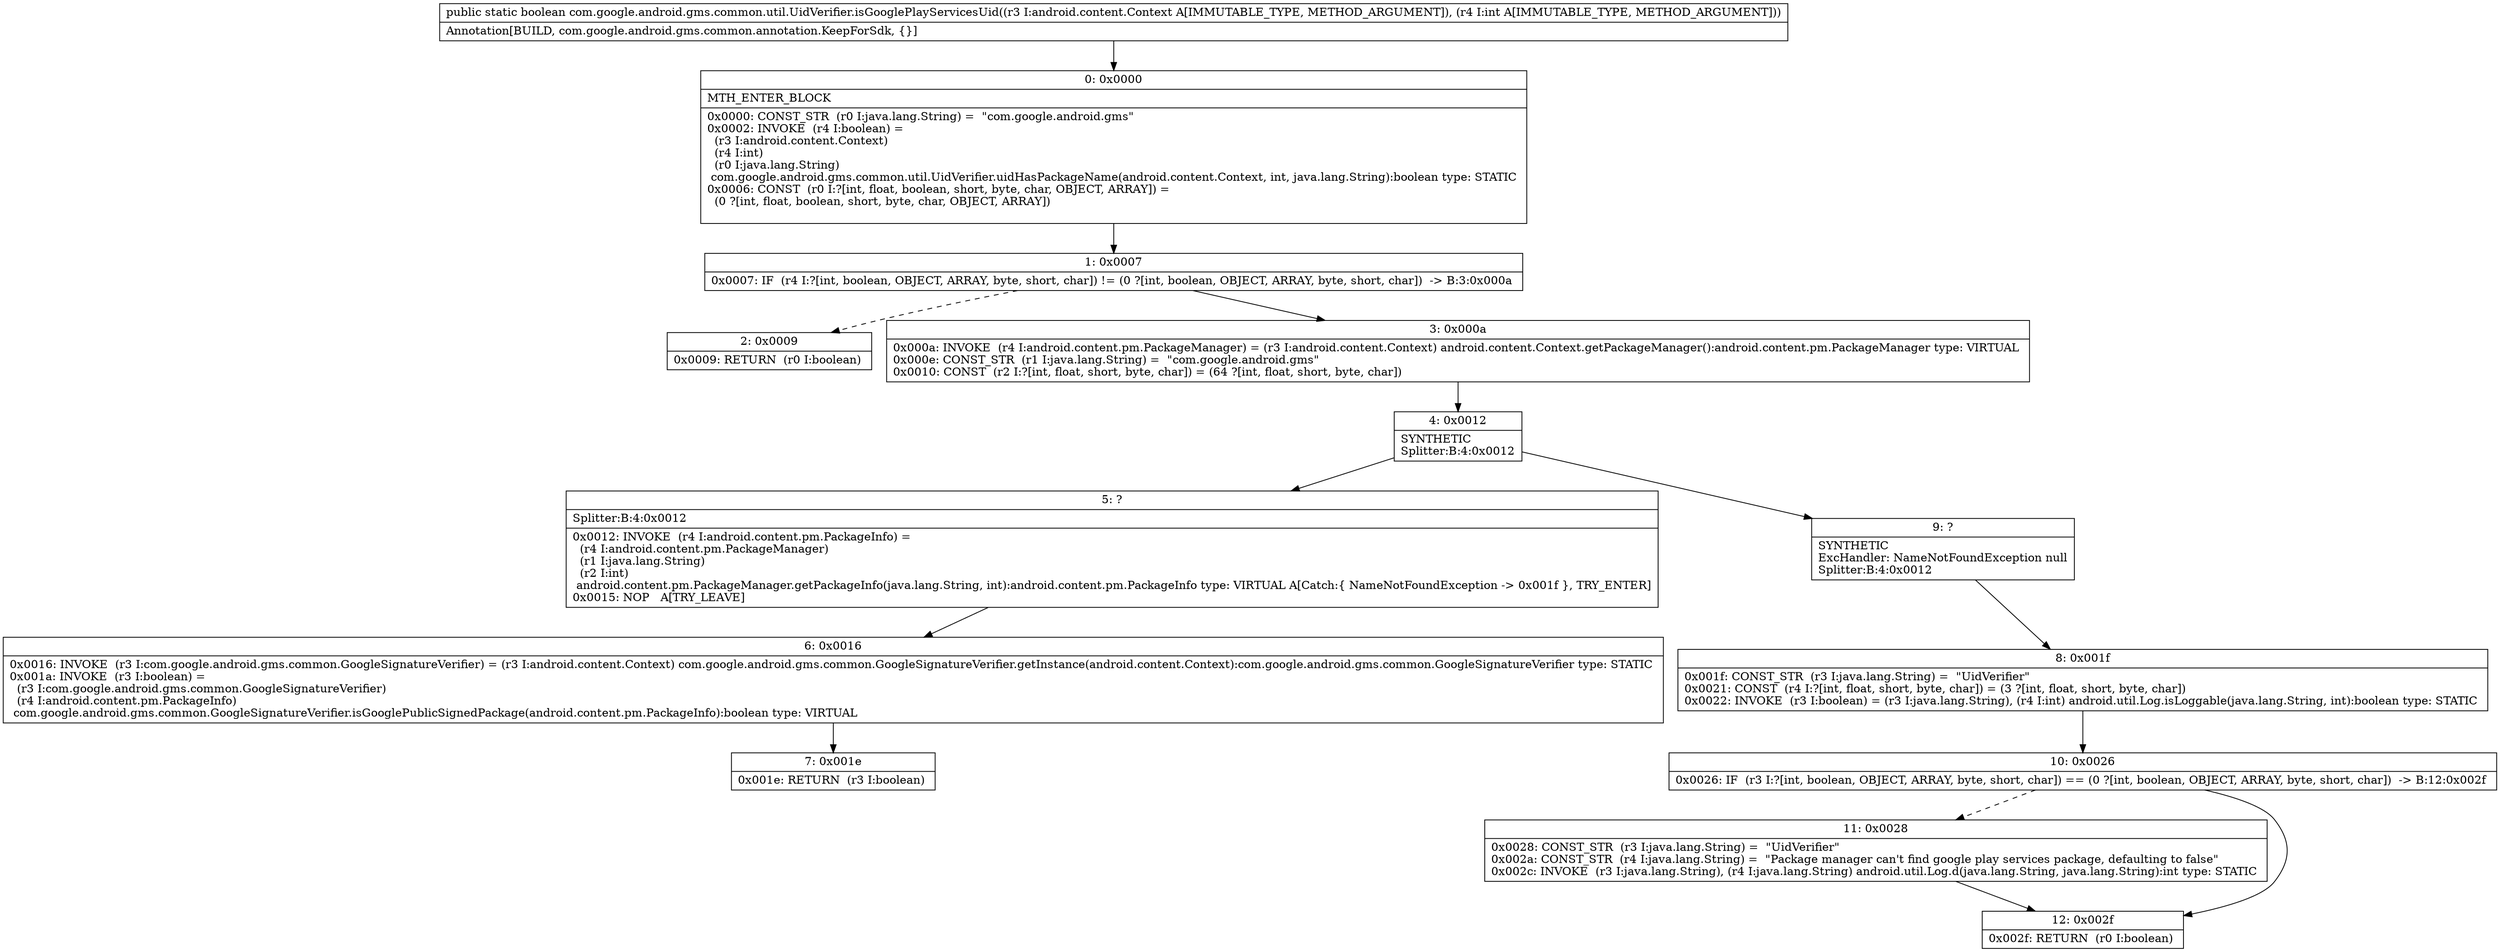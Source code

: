 digraph "CFG forcom.google.android.gms.common.util.UidVerifier.isGooglePlayServicesUid(Landroid\/content\/Context;I)Z" {
Node_0 [shape=record,label="{0\:\ 0x0000|MTH_ENTER_BLOCK\l|0x0000: CONST_STR  (r0 I:java.lang.String) =  \"com.google.android.gms\" \l0x0002: INVOKE  (r4 I:boolean) = \l  (r3 I:android.content.Context)\l  (r4 I:int)\l  (r0 I:java.lang.String)\l com.google.android.gms.common.util.UidVerifier.uidHasPackageName(android.content.Context, int, java.lang.String):boolean type: STATIC \l0x0006: CONST  (r0 I:?[int, float, boolean, short, byte, char, OBJECT, ARRAY]) = \l  (0 ?[int, float, boolean, short, byte, char, OBJECT, ARRAY])\l \l}"];
Node_1 [shape=record,label="{1\:\ 0x0007|0x0007: IF  (r4 I:?[int, boolean, OBJECT, ARRAY, byte, short, char]) != (0 ?[int, boolean, OBJECT, ARRAY, byte, short, char])  \-\> B:3:0x000a \l}"];
Node_2 [shape=record,label="{2\:\ 0x0009|0x0009: RETURN  (r0 I:boolean) \l}"];
Node_3 [shape=record,label="{3\:\ 0x000a|0x000a: INVOKE  (r4 I:android.content.pm.PackageManager) = (r3 I:android.content.Context) android.content.Context.getPackageManager():android.content.pm.PackageManager type: VIRTUAL \l0x000e: CONST_STR  (r1 I:java.lang.String) =  \"com.google.android.gms\" \l0x0010: CONST  (r2 I:?[int, float, short, byte, char]) = (64 ?[int, float, short, byte, char]) \l}"];
Node_4 [shape=record,label="{4\:\ 0x0012|SYNTHETIC\lSplitter:B:4:0x0012\l}"];
Node_5 [shape=record,label="{5\:\ ?|Splitter:B:4:0x0012\l|0x0012: INVOKE  (r4 I:android.content.pm.PackageInfo) = \l  (r4 I:android.content.pm.PackageManager)\l  (r1 I:java.lang.String)\l  (r2 I:int)\l android.content.pm.PackageManager.getPackageInfo(java.lang.String, int):android.content.pm.PackageInfo type: VIRTUAL A[Catch:\{ NameNotFoundException \-\> 0x001f \}, TRY_ENTER]\l0x0015: NOP   A[TRY_LEAVE]\l}"];
Node_6 [shape=record,label="{6\:\ 0x0016|0x0016: INVOKE  (r3 I:com.google.android.gms.common.GoogleSignatureVerifier) = (r3 I:android.content.Context) com.google.android.gms.common.GoogleSignatureVerifier.getInstance(android.content.Context):com.google.android.gms.common.GoogleSignatureVerifier type: STATIC \l0x001a: INVOKE  (r3 I:boolean) = \l  (r3 I:com.google.android.gms.common.GoogleSignatureVerifier)\l  (r4 I:android.content.pm.PackageInfo)\l com.google.android.gms.common.GoogleSignatureVerifier.isGooglePublicSignedPackage(android.content.pm.PackageInfo):boolean type: VIRTUAL \l}"];
Node_7 [shape=record,label="{7\:\ 0x001e|0x001e: RETURN  (r3 I:boolean) \l}"];
Node_8 [shape=record,label="{8\:\ 0x001f|0x001f: CONST_STR  (r3 I:java.lang.String) =  \"UidVerifier\" \l0x0021: CONST  (r4 I:?[int, float, short, byte, char]) = (3 ?[int, float, short, byte, char]) \l0x0022: INVOKE  (r3 I:boolean) = (r3 I:java.lang.String), (r4 I:int) android.util.Log.isLoggable(java.lang.String, int):boolean type: STATIC \l}"];
Node_9 [shape=record,label="{9\:\ ?|SYNTHETIC\lExcHandler: NameNotFoundException null\lSplitter:B:4:0x0012\l}"];
Node_10 [shape=record,label="{10\:\ 0x0026|0x0026: IF  (r3 I:?[int, boolean, OBJECT, ARRAY, byte, short, char]) == (0 ?[int, boolean, OBJECT, ARRAY, byte, short, char])  \-\> B:12:0x002f \l}"];
Node_11 [shape=record,label="{11\:\ 0x0028|0x0028: CONST_STR  (r3 I:java.lang.String) =  \"UidVerifier\" \l0x002a: CONST_STR  (r4 I:java.lang.String) =  \"Package manager can't find google play services package, defaulting to false\" \l0x002c: INVOKE  (r3 I:java.lang.String), (r4 I:java.lang.String) android.util.Log.d(java.lang.String, java.lang.String):int type: STATIC \l}"];
Node_12 [shape=record,label="{12\:\ 0x002f|0x002f: RETURN  (r0 I:boolean) \l}"];
MethodNode[shape=record,label="{public static boolean com.google.android.gms.common.util.UidVerifier.isGooglePlayServicesUid((r3 I:android.content.Context A[IMMUTABLE_TYPE, METHOD_ARGUMENT]), (r4 I:int A[IMMUTABLE_TYPE, METHOD_ARGUMENT]))  | Annotation[BUILD, com.google.android.gms.common.annotation.KeepForSdk, \{\}]\l}"];
MethodNode -> Node_0;
Node_0 -> Node_1;
Node_1 -> Node_2[style=dashed];
Node_1 -> Node_3;
Node_3 -> Node_4;
Node_4 -> Node_5;
Node_4 -> Node_9;
Node_5 -> Node_6;
Node_6 -> Node_7;
Node_8 -> Node_10;
Node_9 -> Node_8;
Node_10 -> Node_11[style=dashed];
Node_10 -> Node_12;
Node_11 -> Node_12;
}

